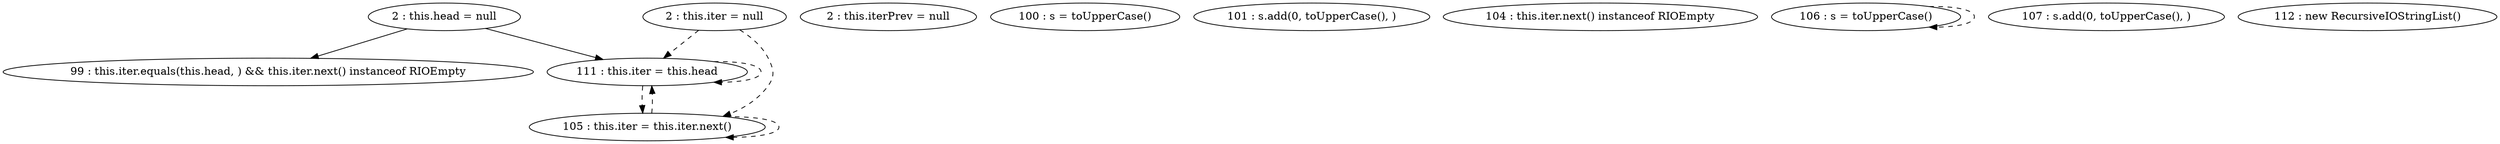 digraph G {
"2 : this.head = null"
"2 : this.head = null" -> "111 : this.iter = this.head"
"2 : this.head = null" -> "99 : this.iter.equals(this.head, ) && this.iter.next() instanceof RIOEmpty"
"2 : this.iter = null"
"2 : this.iter = null" -> "111 : this.iter = this.head" [style=dashed]
"2 : this.iter = null" -> "105 : this.iter = this.iter.next()" [style=dashed]
"2 : this.iterPrev = null"
"99 : this.iter.equals(this.head, ) && this.iter.next() instanceof RIOEmpty"
"100 : s = toUpperCase()"
"101 : s.add(0, toUpperCase(), )"
"104 : this.iter.next() instanceof RIOEmpty"
"105 : this.iter = this.iter.next()"
"105 : this.iter = this.iter.next()" -> "111 : this.iter = this.head" [style=dashed]
"105 : this.iter = this.iter.next()" -> "105 : this.iter = this.iter.next()" [style=dashed]
"106 : s = toUpperCase()"
"106 : s = toUpperCase()" -> "106 : s = toUpperCase()" [style=dashed]
"107 : s.add(0, toUpperCase(), )"
"111 : this.iter = this.head"
"111 : this.iter = this.head" -> "111 : this.iter = this.head" [style=dashed]
"111 : this.iter = this.head" -> "105 : this.iter = this.iter.next()" [style=dashed]
"112 : new RecursiveIOStringList()"
}